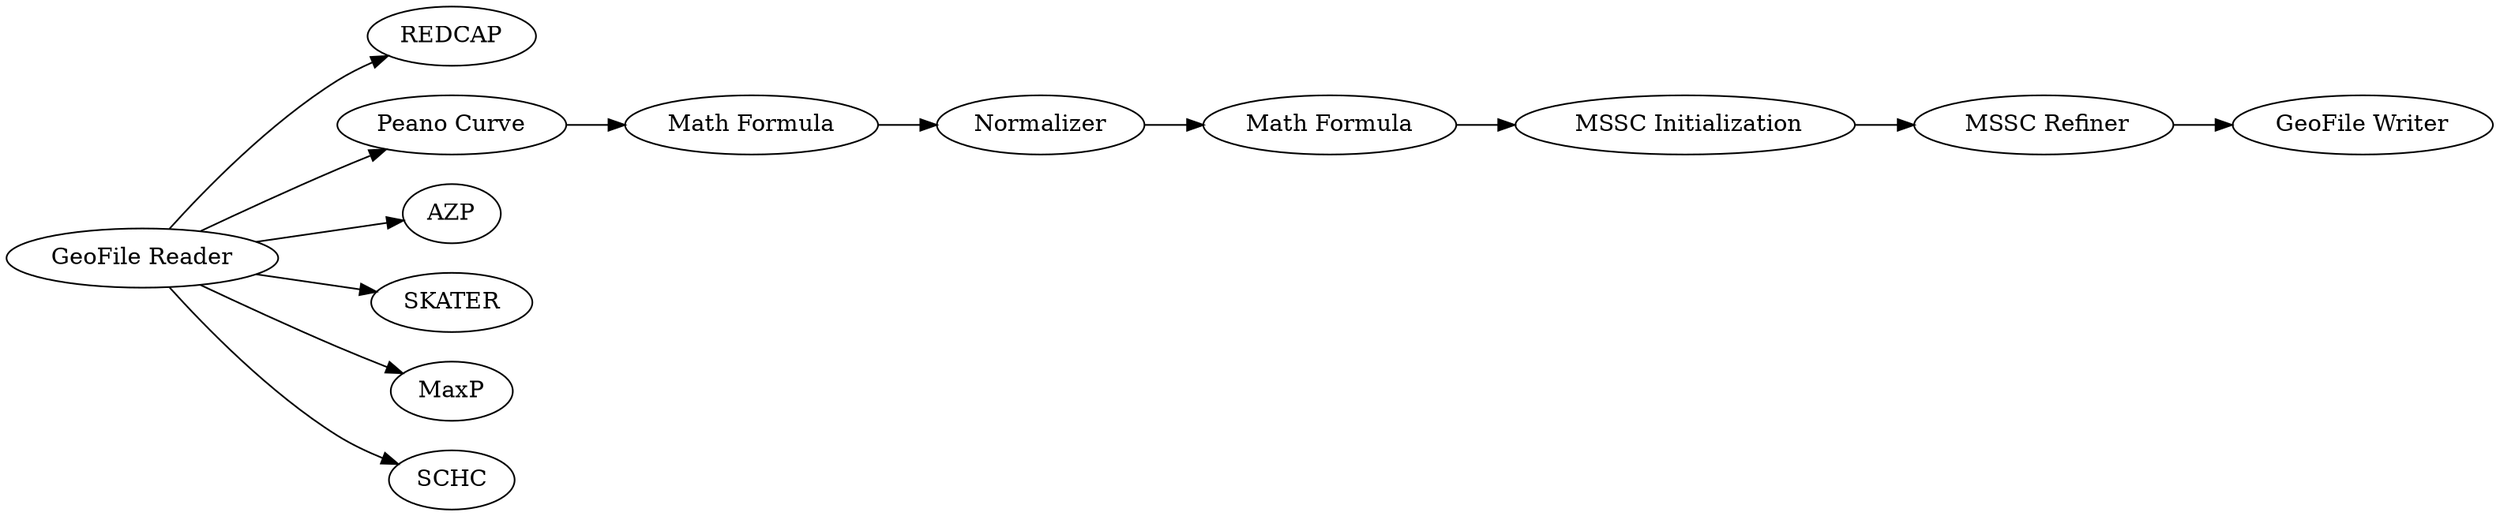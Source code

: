 digraph {
	1 -> 17
	7 -> 8
	1 -> 20
	1 -> 18
	8 -> 9
	20 -> 7
	9 -> 21
	21 -> 22
	1 -> 2
	1 -> 19
	22 -> 15
	1 -> 16
	16 [label=SCHC]
	20 [label="Peano Curve"]
	1 [label="GeoFile Reader"]
	7 [label="Math Formula"]
	22 [label=" MSSC Refiner"]
	9 [label="Math Formula"]
	18 [label=AZP]
	21 [label=" MSSC Initialization"]
	8 [label=Normalizer]
	15 [label="GeoFile Writer"]
	17 [label=REDCAP]
	2 [label=SKATER]
	19 [label=MaxP]
	rankdir=LR
}
